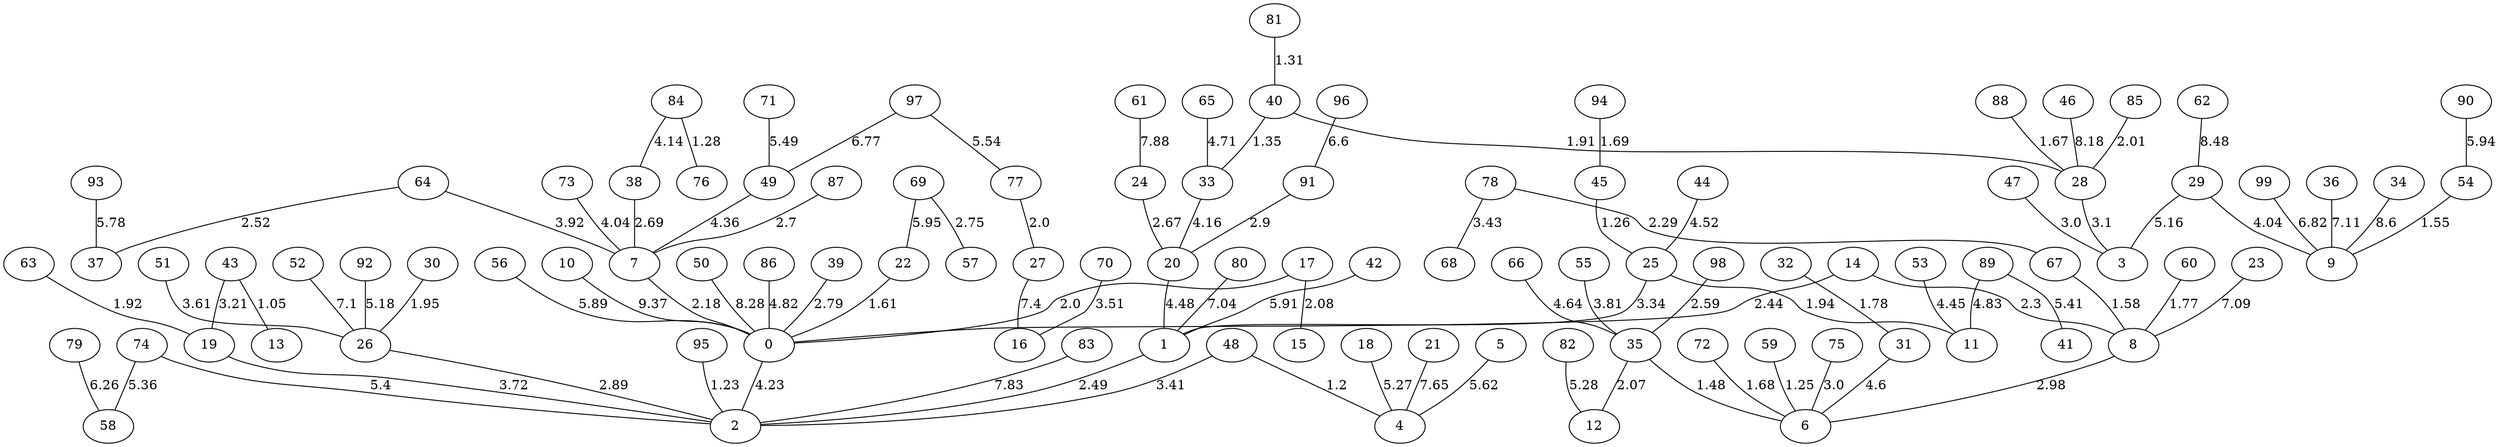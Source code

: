 graph G{
"99";
"49";
"60";
"68";
"74";
"5";
"9";
"2";
"23";
"56";
"33";
"94";
"6";
"79";
"67";
"83";
"47";
"18";
"61";
"30";
"27";
"76";
"88";
"10";
"7";
"22";
"91";
"29";
"44";
"12";
"13";
"36";
"93";
"21";
"40";
"32";
"15";
"63";
"39";
"16";
"55";
"97";
"64";
"51";
"77";
"3";
"65";
"25";
"58";
"98";
"14";
"46";
"52";
"19";
"75";
"8";
"57";
"17";
"66";
"73";
"84";
"26";
"38";
"96";
"80";
"31";
"70";
"48";
"50";
"41";
"35";
"24";
"4";
"34";
"95";
"42";
"85";
"53";
"72";
"11";
"92";
"37";
"1";
"89";
"71";
"62";
"45";
"86";
"43";
"82";
"59";
"69";
"20";
"0";
"87";
"78";
"54";
"28";
"81";
"90";
"43"--"13"[label="1.05"];
"48"--"4"[label="1.2"];
"95"--"2"[label="1.23"];
"59"--"6"[label="1.25"];
"45"--"25"[label="1.26"];
"84"--"76"[label="1.28"];
"81"--"40"[label="1.31"];
"40"--"33"[label="1.35"];
"35"--"6"[label="1.48"];
"54"--"9"[label="1.55"];
"67"--"8"[label="1.58"];
"22"--"0"[label="1.61"];
"88"--"28"[label="1.67"];
"72"--"6"[label="1.68"];
"94"--"45"[label="1.69"];
"60"--"8"[label="1.77"];
"32"--"31"[label="1.78"];
"40"--"28"[label="1.91"];
"63"--"19"[label="1.92"];
"25"--"11"[label="1.94"];
"30"--"26"[label="1.95"];
"17"--"0"[label="2.0"];
"77"--"27"[label="2.0"];
"85"--"28"[label="2.01"];
"35"--"12"[label="2.07"];
"17"--"15"[label="2.08"];
"7"--"0"[label="2.18"];
"78"--"67"[label="2.29"];
"14"--"8"[label="2.3"];
"14"--"0"[label="2.44"];
"1"--"2"[label="2.49"];
"64"--"37"[label="2.52"];
"98"--"35"[label="2.59"];
"24"--"20"[label="2.67"];
"38"--"7"[label="2.69"];
"87"--"7"[label="2.7"];
"69"--"57"[label="2.75"];
"39"--"0"[label="2.79"];
"26"--"2"[label="2.89"];
"91"--"20"[label="2.9"];
"8"--"6"[label="2.98"];
"47"--"3"[label="3.0"];
"75"--"6"[label="3.0"];
"28"--"3"[label="3.1"];
"43"--"19"[label="3.21"];
"25"--"1"[label="3.34"];
"48"--"2"[label="3.41"];
"78"--"68"[label="3.43"];
"70"--"16"[label="3.51"];
"51"--"26"[label="3.61"];
"19"--"2"[label="3.72"];
"55"--"35"[label="3.81"];
"64"--"7"[label="3.92"];
"73"--"7"[label="4.04"];
"29"--"9"[label="4.04"];
"84"--"38"[label="4.14"];
"33"--"20"[label="4.16"];
"0"--"2"[label="4.23"];
"49"--"7"[label="4.36"];
"53"--"11"[label="4.45"];
"20"--"1"[label="4.48"];
"44"--"25"[label="4.52"];
"31"--"6"[label="4.6"];
"66"--"35"[label="4.64"];
"65"--"33"[label="4.71"];
"86"--"0"[label="4.82"];
"89"--"11"[label="4.83"];
"29"--"3"[label="5.16"];
"92"--"26"[label="5.18"];
"18"--"4"[label="5.27"];
"82"--"12"[label="5.28"];
"74"--"58"[label="5.36"];
"74"--"2"[label="5.4"];
"89"--"41"[label="5.41"];
"71"--"49"[label="5.49"];
"97"--"77"[label="5.54"];
"5"--"4"[label="5.62"];
"93"--"37"[label="5.78"];
"56"--"0"[label="5.89"];
"42"--"1"[label="5.91"];
"90"--"54"[label="5.94"];
"69"--"22"[label="5.95"];
"79"--"58"[label="6.26"];
"96"--"91"[label="6.6"];
"97"--"49"[label="6.77"];
"99"--"9"[label="6.82"];
"80"--"1"[label="7.04"];
"23"--"8"[label="7.09"];
"52"--"26"[label="7.1"];
"36"--"9"[label="7.11"];
"27"--"16"[label="7.4"];
"21"--"4"[label="7.65"];
"83"--"2"[label="7.83"];
"61"--"24"[label="7.88"];
"46"--"28"[label="8.18"];
"50"--"0"[label="8.28"];
"62"--"29"[label="8.48"];
"34"--"9"[label="8.6"];
"10"--"0"[label="9.37"];
}

